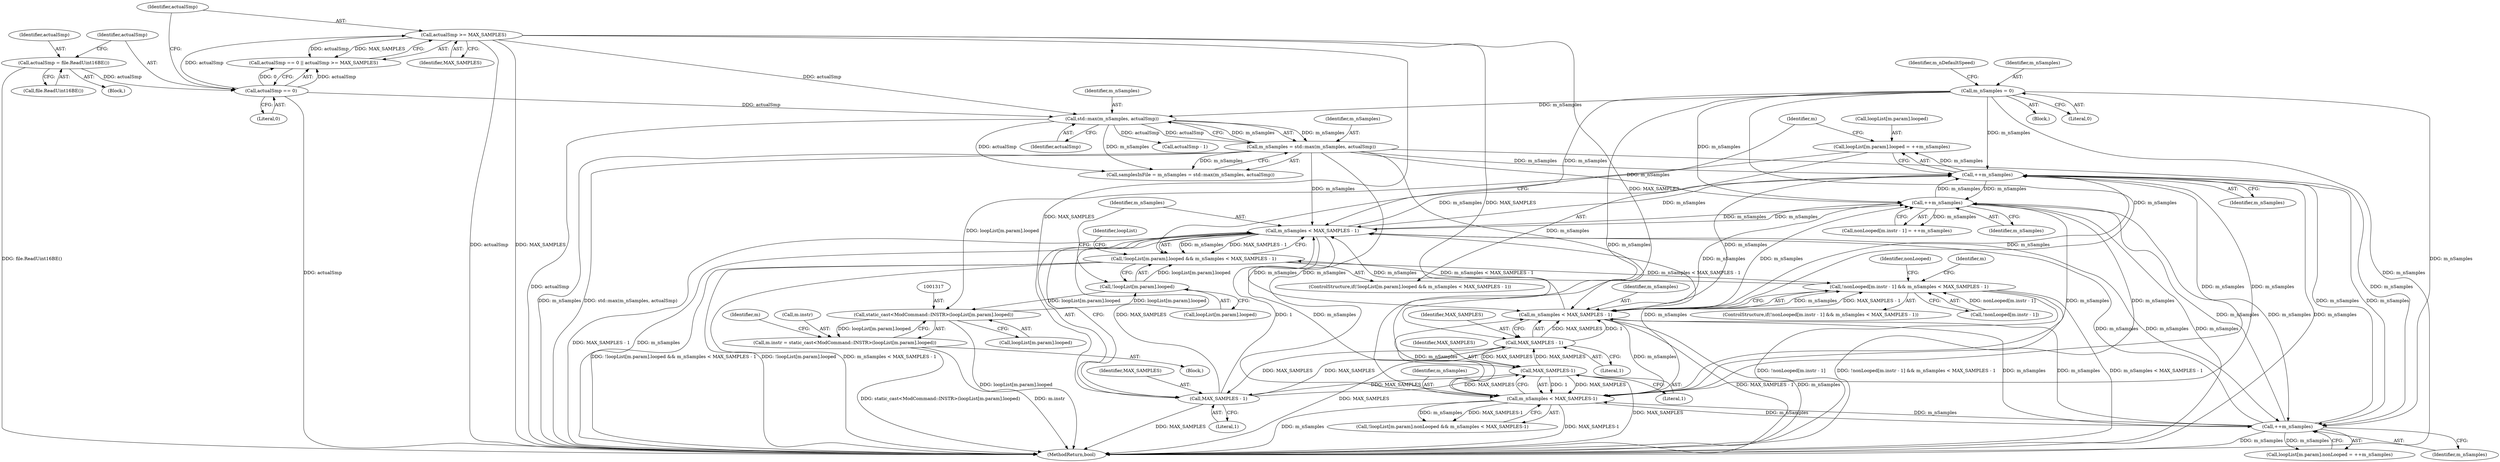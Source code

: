 digraph "0_openmpt_61fc6d3030a4d4283105cb5fb46b27b42fa5575e_1@array" {
"1001302" [label="(Call,loopList[m.param].looped = ++m_nSamples)"];
"1001310" [label="(Call,++m_nSamples)"];
"1001404" [label="(Call,++m_nSamples)"];
"1000166" [label="(Call,m_nSamples = 0)"];
"1000255" [label="(Call,m_nSamples = std::max(m_nSamples, actualSmp))"];
"1000257" [label="(Call,std::max(m_nSamples, actualSmp))"];
"1000226" [label="(Call,actualSmp >= MAX_SAMPLES)"];
"1000223" [label="(Call,actualSmp == 0)"];
"1000218" [label="(Call,actualSmp = file.ReadUint16BE())"];
"1001297" [label="(Call,m_nSamples < MAX_SAMPLES - 1)"];
"1001481" [label="(Call,++m_nSamples)"];
"1001391" [label="(Call,m_nSamples < MAX_SAMPLES - 1)"];
"1001468" [label="(Call,m_nSamples < MAX_SAMPLES-1)"];
"1001470" [label="(Call,MAX_SAMPLES-1)"];
"1001299" [label="(Call,MAX_SAMPLES - 1)"];
"1001393" [label="(Call,MAX_SAMPLES - 1)"];
"1001316" [label="(Call,static_cast<ModCommand::INSTR>(loopList[m.param].looped))"];
"1001289" [label="(Call,!loopList[m.param].looped)"];
"1001288" [label="(Call,!loopList[m.param].looped && m_nSamples < MAX_SAMPLES - 1)"];
"1001382" [label="(Call,!nonLooped[m.instr - 1] && m_nSamples < MAX_SAMPLES - 1)"];
"1001312" [label="(Call,m.instr = static_cast<ModCommand::INSTR>(loopList[m.param].looped))"];
"1001471" [label="(Identifier,MAX_SAMPLES)"];
"1001290" [label="(Call,loopList[m.param].looped)"];
"1001310" [label="(Call,++m_nSamples)"];
"1001327" [label="(Identifier,m)"];
"1000258" [label="(Identifier,m_nSamples)"];
"1001459" [label="(Call,!loopList[m.param].nonLooped && m_nSamples < MAX_SAMPLES-1)"];
"1000222" [label="(Call,actualSmp == 0 || actualSmp >= MAX_SAMPLES)"];
"1001300" [label="(Identifier,MAX_SAMPLES)"];
"1001299" [label="(Call,MAX_SAMPLES - 1)"];
"1000170" [label="(Identifier,m_nDefaultSpeed)"];
"1001288" [label="(Call,!loopList[m.param].looped && m_nSamples < MAX_SAMPLES - 1)"];
"1001391" [label="(Call,m_nSamples < MAX_SAMPLES - 1)"];
"1001394" [label="(Identifier,MAX_SAMPLES)"];
"1001382" [label="(Call,!nonLooped[m.instr - 1] && m_nSamples < MAX_SAMPLES - 1)"];
"1002118" [label="(MethodReturn,bool)"];
"1001298" [label="(Identifier,m_nSamples)"];
"1001301" [label="(Literal,1)"];
"1001289" [label="(Call,!loopList[m.param].looped)"];
"1000255" [label="(Call,m_nSamples = std::max(m_nSamples, actualSmp))"];
"1001313" [label="(Call,m.instr)"];
"1001404" [label="(Call,++m_nSamples)"];
"1001469" [label="(Identifier,m_nSamples)"];
"1001381" [label="(ControlStructure,if(!nonLooped[m.instr - 1] && m_nSamples < MAX_SAMPLES - 1))"];
"1001468" [label="(Call,m_nSamples < MAX_SAMPLES-1)"];
"1001473" [label="(Call,loopList[m.param].nonLooped = ++m_nSamples)"];
"1000219" [label="(Identifier,actualSmp)"];
"1001472" [label="(Literal,1)"];
"1001393" [label="(Call,MAX_SAMPLES - 1)"];
"1000218" [label="(Call,actualSmp = file.ReadUint16BE())"];
"1001395" [label="(Literal,1)"];
"1001286" [label="(Block,)"];
"1001302" [label="(Call,loopList[m.param].looped = ++m_nSamples)"];
"1000257" [label="(Call,std::max(m_nSamples, actualSmp))"];
"1000226" [label="(Call,actualSmp >= MAX_SAMPLES)"];
"1000223" [label="(Call,actualSmp == 0)"];
"1001396" [label="(Call,nonLooped[m.instr - 1] = ++m_nSamples)"];
"1001398" [label="(Identifier,nonLooped)"];
"1000228" [label="(Identifier,MAX_SAMPLES)"];
"1000137" [label="(Block,)"];
"1001408" [label="(Identifier,m)"];
"1000166" [label="(Call,m_nSamples = 0)"];
"1000225" [label="(Literal,0)"];
"1000227" [label="(Identifier,actualSmp)"];
"1001297" [label="(Call,m_nSamples < MAX_SAMPLES - 1)"];
"1001481" [label="(Call,++m_nSamples)"];
"1001392" [label="(Identifier,m_nSamples)"];
"1001314" [label="(Identifier,m)"];
"1001470" [label="(Call,MAX_SAMPLES-1)"];
"1001303" [label="(Call,loopList[m.param].looped)"];
"1000256" [label="(Identifier,m_nSamples)"];
"1000361" [label="(Call,actualSmp - 1)"];
"1001316" [label="(Call,static_cast<ModCommand::INSTR>(loopList[m.param].looped))"];
"1001312" [label="(Call,m.instr = static_cast<ModCommand::INSTR>(loopList[m.param].looped))"];
"1000259" [label="(Identifier,actualSmp)"];
"1001305" [label="(Identifier,loopList)"];
"1001311" [label="(Identifier,m_nSamples)"];
"1000253" [label="(Call,samplesInFile = m_nSamples = std::max(m_nSamples, actualSmp))"];
"1001318" [label="(Call,loopList[m.param].looped)"];
"1000224" [label="(Identifier,actualSmp)"];
"1000167" [label="(Identifier,m_nSamples)"];
"1000220" [label="(Call,file.ReadUint16BE())"];
"1001482" [label="(Identifier,m_nSamples)"];
"1000216" [label="(Block,)"];
"1001405" [label="(Identifier,m_nSamples)"];
"1001287" [label="(ControlStructure,if(!loopList[m.param].looped && m_nSamples < MAX_SAMPLES - 1))"];
"1001383" [label="(Call,!nonLooped[m.instr - 1])"];
"1000168" [label="(Literal,0)"];
"1001302" -> "1001287"  [label="AST: "];
"1001302" -> "1001310"  [label="CFG: "];
"1001303" -> "1001302"  [label="AST: "];
"1001310" -> "1001302"  [label="AST: "];
"1001314" -> "1001302"  [label="CFG: "];
"1001310" -> "1001302"  [label="DDG: m_nSamples"];
"1001302" -> "1001316"  [label="DDG: loopList[m.param].looped"];
"1001310" -> "1001311"  [label="CFG: "];
"1001311" -> "1001310"  [label="AST: "];
"1001310" -> "1002118"  [label="DDG: m_nSamples"];
"1001310" -> "1001297"  [label="DDG: m_nSamples"];
"1001404" -> "1001310"  [label="DDG: m_nSamples"];
"1000166" -> "1001310"  [label="DDG: m_nSamples"];
"1000255" -> "1001310"  [label="DDG: m_nSamples"];
"1001297" -> "1001310"  [label="DDG: m_nSamples"];
"1001481" -> "1001310"  [label="DDG: m_nSamples"];
"1001391" -> "1001310"  [label="DDG: m_nSamples"];
"1001468" -> "1001310"  [label="DDG: m_nSamples"];
"1001310" -> "1001391"  [label="DDG: m_nSamples"];
"1001310" -> "1001404"  [label="DDG: m_nSamples"];
"1001310" -> "1001468"  [label="DDG: m_nSamples"];
"1001310" -> "1001481"  [label="DDG: m_nSamples"];
"1001404" -> "1001396"  [label="AST: "];
"1001404" -> "1001405"  [label="CFG: "];
"1001405" -> "1001404"  [label="AST: "];
"1001396" -> "1001404"  [label="CFG: "];
"1001404" -> "1002118"  [label="DDG: m_nSamples"];
"1001404" -> "1001297"  [label="DDG: m_nSamples"];
"1001404" -> "1001391"  [label="DDG: m_nSamples"];
"1001404" -> "1001396"  [label="DDG: m_nSamples"];
"1000166" -> "1001404"  [label="DDG: m_nSamples"];
"1000255" -> "1001404"  [label="DDG: m_nSamples"];
"1001297" -> "1001404"  [label="DDG: m_nSamples"];
"1001481" -> "1001404"  [label="DDG: m_nSamples"];
"1001391" -> "1001404"  [label="DDG: m_nSamples"];
"1001468" -> "1001404"  [label="DDG: m_nSamples"];
"1001404" -> "1001468"  [label="DDG: m_nSamples"];
"1001404" -> "1001481"  [label="DDG: m_nSamples"];
"1000166" -> "1000137"  [label="AST: "];
"1000166" -> "1000168"  [label="CFG: "];
"1000167" -> "1000166"  [label="AST: "];
"1000168" -> "1000166"  [label="AST: "];
"1000170" -> "1000166"  [label="CFG: "];
"1000166" -> "1002118"  [label="DDG: m_nSamples"];
"1000166" -> "1000257"  [label="DDG: m_nSamples"];
"1000166" -> "1001297"  [label="DDG: m_nSamples"];
"1000166" -> "1001391"  [label="DDG: m_nSamples"];
"1000166" -> "1001468"  [label="DDG: m_nSamples"];
"1000166" -> "1001481"  [label="DDG: m_nSamples"];
"1000255" -> "1000253"  [label="AST: "];
"1000255" -> "1000257"  [label="CFG: "];
"1000256" -> "1000255"  [label="AST: "];
"1000257" -> "1000255"  [label="AST: "];
"1000253" -> "1000255"  [label="CFG: "];
"1000255" -> "1002118"  [label="DDG: std::max(m_nSamples, actualSmp)"];
"1000255" -> "1002118"  [label="DDG: m_nSamples"];
"1000255" -> "1000253"  [label="DDG: m_nSamples"];
"1000257" -> "1000255"  [label="DDG: m_nSamples"];
"1000257" -> "1000255"  [label="DDG: actualSmp"];
"1000255" -> "1000257"  [label="DDG: m_nSamples"];
"1000255" -> "1001297"  [label="DDG: m_nSamples"];
"1000255" -> "1001391"  [label="DDG: m_nSamples"];
"1000255" -> "1001468"  [label="DDG: m_nSamples"];
"1000255" -> "1001481"  [label="DDG: m_nSamples"];
"1000257" -> "1000259"  [label="CFG: "];
"1000258" -> "1000257"  [label="AST: "];
"1000259" -> "1000257"  [label="AST: "];
"1000257" -> "1002118"  [label="DDG: actualSmp"];
"1000257" -> "1000253"  [label="DDG: m_nSamples"];
"1000257" -> "1000253"  [label="DDG: actualSmp"];
"1000226" -> "1000257"  [label="DDG: actualSmp"];
"1000223" -> "1000257"  [label="DDG: actualSmp"];
"1000257" -> "1000361"  [label="DDG: actualSmp"];
"1000226" -> "1000222"  [label="AST: "];
"1000226" -> "1000228"  [label="CFG: "];
"1000227" -> "1000226"  [label="AST: "];
"1000228" -> "1000226"  [label="AST: "];
"1000222" -> "1000226"  [label="CFG: "];
"1000226" -> "1002118"  [label="DDG: actualSmp"];
"1000226" -> "1002118"  [label="DDG: MAX_SAMPLES"];
"1000226" -> "1000222"  [label="DDG: actualSmp"];
"1000226" -> "1000222"  [label="DDG: MAX_SAMPLES"];
"1000223" -> "1000226"  [label="DDG: actualSmp"];
"1000226" -> "1001299"  [label="DDG: MAX_SAMPLES"];
"1000226" -> "1001393"  [label="DDG: MAX_SAMPLES"];
"1000226" -> "1001470"  [label="DDG: MAX_SAMPLES"];
"1000223" -> "1000222"  [label="AST: "];
"1000223" -> "1000225"  [label="CFG: "];
"1000224" -> "1000223"  [label="AST: "];
"1000225" -> "1000223"  [label="AST: "];
"1000227" -> "1000223"  [label="CFG: "];
"1000222" -> "1000223"  [label="CFG: "];
"1000223" -> "1002118"  [label="DDG: actualSmp"];
"1000223" -> "1000222"  [label="DDG: actualSmp"];
"1000223" -> "1000222"  [label="DDG: 0"];
"1000218" -> "1000223"  [label="DDG: actualSmp"];
"1000218" -> "1000216"  [label="AST: "];
"1000218" -> "1000220"  [label="CFG: "];
"1000219" -> "1000218"  [label="AST: "];
"1000220" -> "1000218"  [label="AST: "];
"1000224" -> "1000218"  [label="CFG: "];
"1000218" -> "1002118"  [label="DDG: file.ReadUint16BE()"];
"1001297" -> "1001288"  [label="AST: "];
"1001297" -> "1001299"  [label="CFG: "];
"1001298" -> "1001297"  [label="AST: "];
"1001299" -> "1001297"  [label="AST: "];
"1001288" -> "1001297"  [label="CFG: "];
"1001297" -> "1002118"  [label="DDG: MAX_SAMPLES - 1"];
"1001297" -> "1002118"  [label="DDG: m_nSamples"];
"1001297" -> "1001288"  [label="DDG: m_nSamples"];
"1001297" -> "1001288"  [label="DDG: MAX_SAMPLES - 1"];
"1001481" -> "1001297"  [label="DDG: m_nSamples"];
"1001391" -> "1001297"  [label="DDG: m_nSamples"];
"1001468" -> "1001297"  [label="DDG: m_nSamples"];
"1001299" -> "1001297"  [label="DDG: MAX_SAMPLES"];
"1001299" -> "1001297"  [label="DDG: 1"];
"1001297" -> "1001391"  [label="DDG: m_nSamples"];
"1001297" -> "1001468"  [label="DDG: m_nSamples"];
"1001297" -> "1001481"  [label="DDG: m_nSamples"];
"1001481" -> "1001473"  [label="AST: "];
"1001481" -> "1001482"  [label="CFG: "];
"1001482" -> "1001481"  [label="AST: "];
"1001473" -> "1001481"  [label="CFG: "];
"1001481" -> "1002118"  [label="DDG: m_nSamples"];
"1001481" -> "1001391"  [label="DDG: m_nSamples"];
"1001481" -> "1001468"  [label="DDG: m_nSamples"];
"1001481" -> "1001473"  [label="DDG: m_nSamples"];
"1001391" -> "1001481"  [label="DDG: m_nSamples"];
"1001468" -> "1001481"  [label="DDG: m_nSamples"];
"1001391" -> "1001382"  [label="AST: "];
"1001391" -> "1001393"  [label="CFG: "];
"1001392" -> "1001391"  [label="AST: "];
"1001393" -> "1001391"  [label="AST: "];
"1001382" -> "1001391"  [label="CFG: "];
"1001391" -> "1002118"  [label="DDG: MAX_SAMPLES - 1"];
"1001391" -> "1002118"  [label="DDG: m_nSamples"];
"1001391" -> "1001382"  [label="DDG: m_nSamples"];
"1001391" -> "1001382"  [label="DDG: MAX_SAMPLES - 1"];
"1001468" -> "1001391"  [label="DDG: m_nSamples"];
"1001393" -> "1001391"  [label="DDG: MAX_SAMPLES"];
"1001393" -> "1001391"  [label="DDG: 1"];
"1001391" -> "1001468"  [label="DDG: m_nSamples"];
"1001468" -> "1001459"  [label="AST: "];
"1001468" -> "1001470"  [label="CFG: "];
"1001469" -> "1001468"  [label="AST: "];
"1001470" -> "1001468"  [label="AST: "];
"1001459" -> "1001468"  [label="CFG: "];
"1001468" -> "1002118"  [label="DDG: m_nSamples"];
"1001468" -> "1002118"  [label="DDG: MAX_SAMPLES-1"];
"1001468" -> "1001459"  [label="DDG: m_nSamples"];
"1001468" -> "1001459"  [label="DDG: MAX_SAMPLES-1"];
"1001470" -> "1001468"  [label="DDG: MAX_SAMPLES"];
"1001470" -> "1001468"  [label="DDG: 1"];
"1001470" -> "1001472"  [label="CFG: "];
"1001471" -> "1001470"  [label="AST: "];
"1001472" -> "1001470"  [label="AST: "];
"1001470" -> "1002118"  [label="DDG: MAX_SAMPLES"];
"1001470" -> "1001299"  [label="DDG: MAX_SAMPLES"];
"1001470" -> "1001393"  [label="DDG: MAX_SAMPLES"];
"1001299" -> "1001470"  [label="DDG: MAX_SAMPLES"];
"1001393" -> "1001470"  [label="DDG: MAX_SAMPLES"];
"1001299" -> "1001301"  [label="CFG: "];
"1001300" -> "1001299"  [label="AST: "];
"1001301" -> "1001299"  [label="AST: "];
"1001299" -> "1002118"  [label="DDG: MAX_SAMPLES"];
"1001393" -> "1001299"  [label="DDG: MAX_SAMPLES"];
"1001299" -> "1001393"  [label="DDG: MAX_SAMPLES"];
"1001393" -> "1001395"  [label="CFG: "];
"1001394" -> "1001393"  [label="AST: "];
"1001395" -> "1001393"  [label="AST: "];
"1001393" -> "1002118"  [label="DDG: MAX_SAMPLES"];
"1001316" -> "1001312"  [label="AST: "];
"1001316" -> "1001318"  [label="CFG: "];
"1001317" -> "1001316"  [label="AST: "];
"1001318" -> "1001316"  [label="AST: "];
"1001312" -> "1001316"  [label="CFG: "];
"1001316" -> "1002118"  [label="DDG: loopList[m.param].looped"];
"1001316" -> "1001289"  [label="DDG: loopList[m.param].looped"];
"1001316" -> "1001312"  [label="DDG: loopList[m.param].looped"];
"1001289" -> "1001316"  [label="DDG: loopList[m.param].looped"];
"1001289" -> "1001288"  [label="AST: "];
"1001289" -> "1001290"  [label="CFG: "];
"1001290" -> "1001289"  [label="AST: "];
"1001298" -> "1001289"  [label="CFG: "];
"1001288" -> "1001289"  [label="CFG: "];
"1001289" -> "1001288"  [label="DDG: loopList[m.param].looped"];
"1001288" -> "1001287"  [label="AST: "];
"1001305" -> "1001288"  [label="CFG: "];
"1001314" -> "1001288"  [label="CFG: "];
"1001288" -> "1002118"  [label="DDG: !loopList[m.param].looped && m_nSamples < MAX_SAMPLES - 1"];
"1001288" -> "1002118"  [label="DDG: !loopList[m.param].looped"];
"1001288" -> "1002118"  [label="DDG: m_nSamples < MAX_SAMPLES - 1"];
"1001382" -> "1001288"  [label="DDG: m_nSamples < MAX_SAMPLES - 1"];
"1001288" -> "1001382"  [label="DDG: m_nSamples < MAX_SAMPLES - 1"];
"1001382" -> "1001381"  [label="AST: "];
"1001382" -> "1001383"  [label="CFG: "];
"1001383" -> "1001382"  [label="AST: "];
"1001398" -> "1001382"  [label="CFG: "];
"1001408" -> "1001382"  [label="CFG: "];
"1001382" -> "1002118"  [label="DDG: !nonLooped[m.instr - 1]"];
"1001382" -> "1002118"  [label="DDG: !nonLooped[m.instr - 1] && m_nSamples < MAX_SAMPLES - 1"];
"1001382" -> "1002118"  [label="DDG: m_nSamples < MAX_SAMPLES - 1"];
"1001383" -> "1001382"  [label="DDG: nonLooped[m.instr - 1]"];
"1001312" -> "1001286"  [label="AST: "];
"1001313" -> "1001312"  [label="AST: "];
"1001327" -> "1001312"  [label="CFG: "];
"1001312" -> "1002118"  [label="DDG: m.instr"];
"1001312" -> "1002118"  [label="DDG: static_cast<ModCommand::INSTR>(loopList[m.param].looped)"];
}
